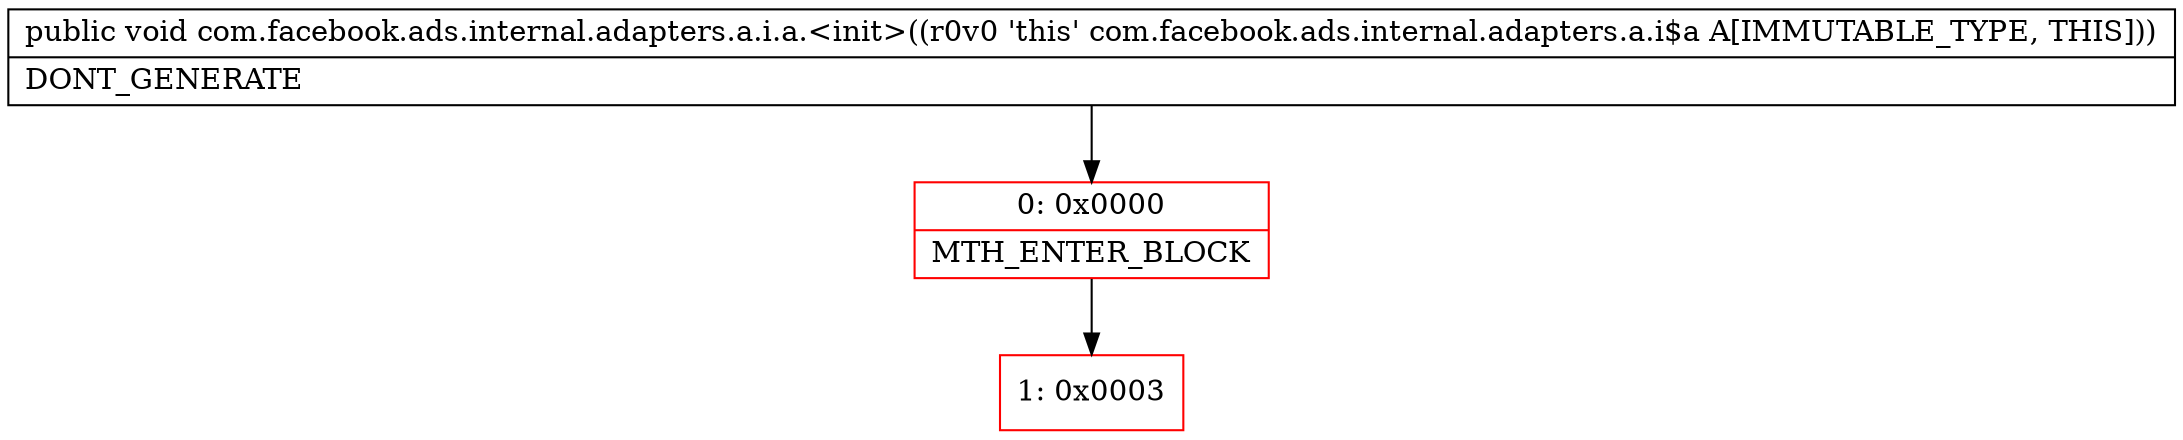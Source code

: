 digraph "CFG forcom.facebook.ads.internal.adapters.a.i.a.\<init\>()V" {
subgraph cluster_Region_975768081 {
label = "R(0)";
node [shape=record,color=blue];
}
Node_0 [shape=record,color=red,label="{0\:\ 0x0000|MTH_ENTER_BLOCK\l}"];
Node_1 [shape=record,color=red,label="{1\:\ 0x0003}"];
MethodNode[shape=record,label="{public void com.facebook.ads.internal.adapters.a.i.a.\<init\>((r0v0 'this' com.facebook.ads.internal.adapters.a.i$a A[IMMUTABLE_TYPE, THIS]))  | DONT_GENERATE\l}"];
MethodNode -> Node_0;
Node_0 -> Node_1;
}

